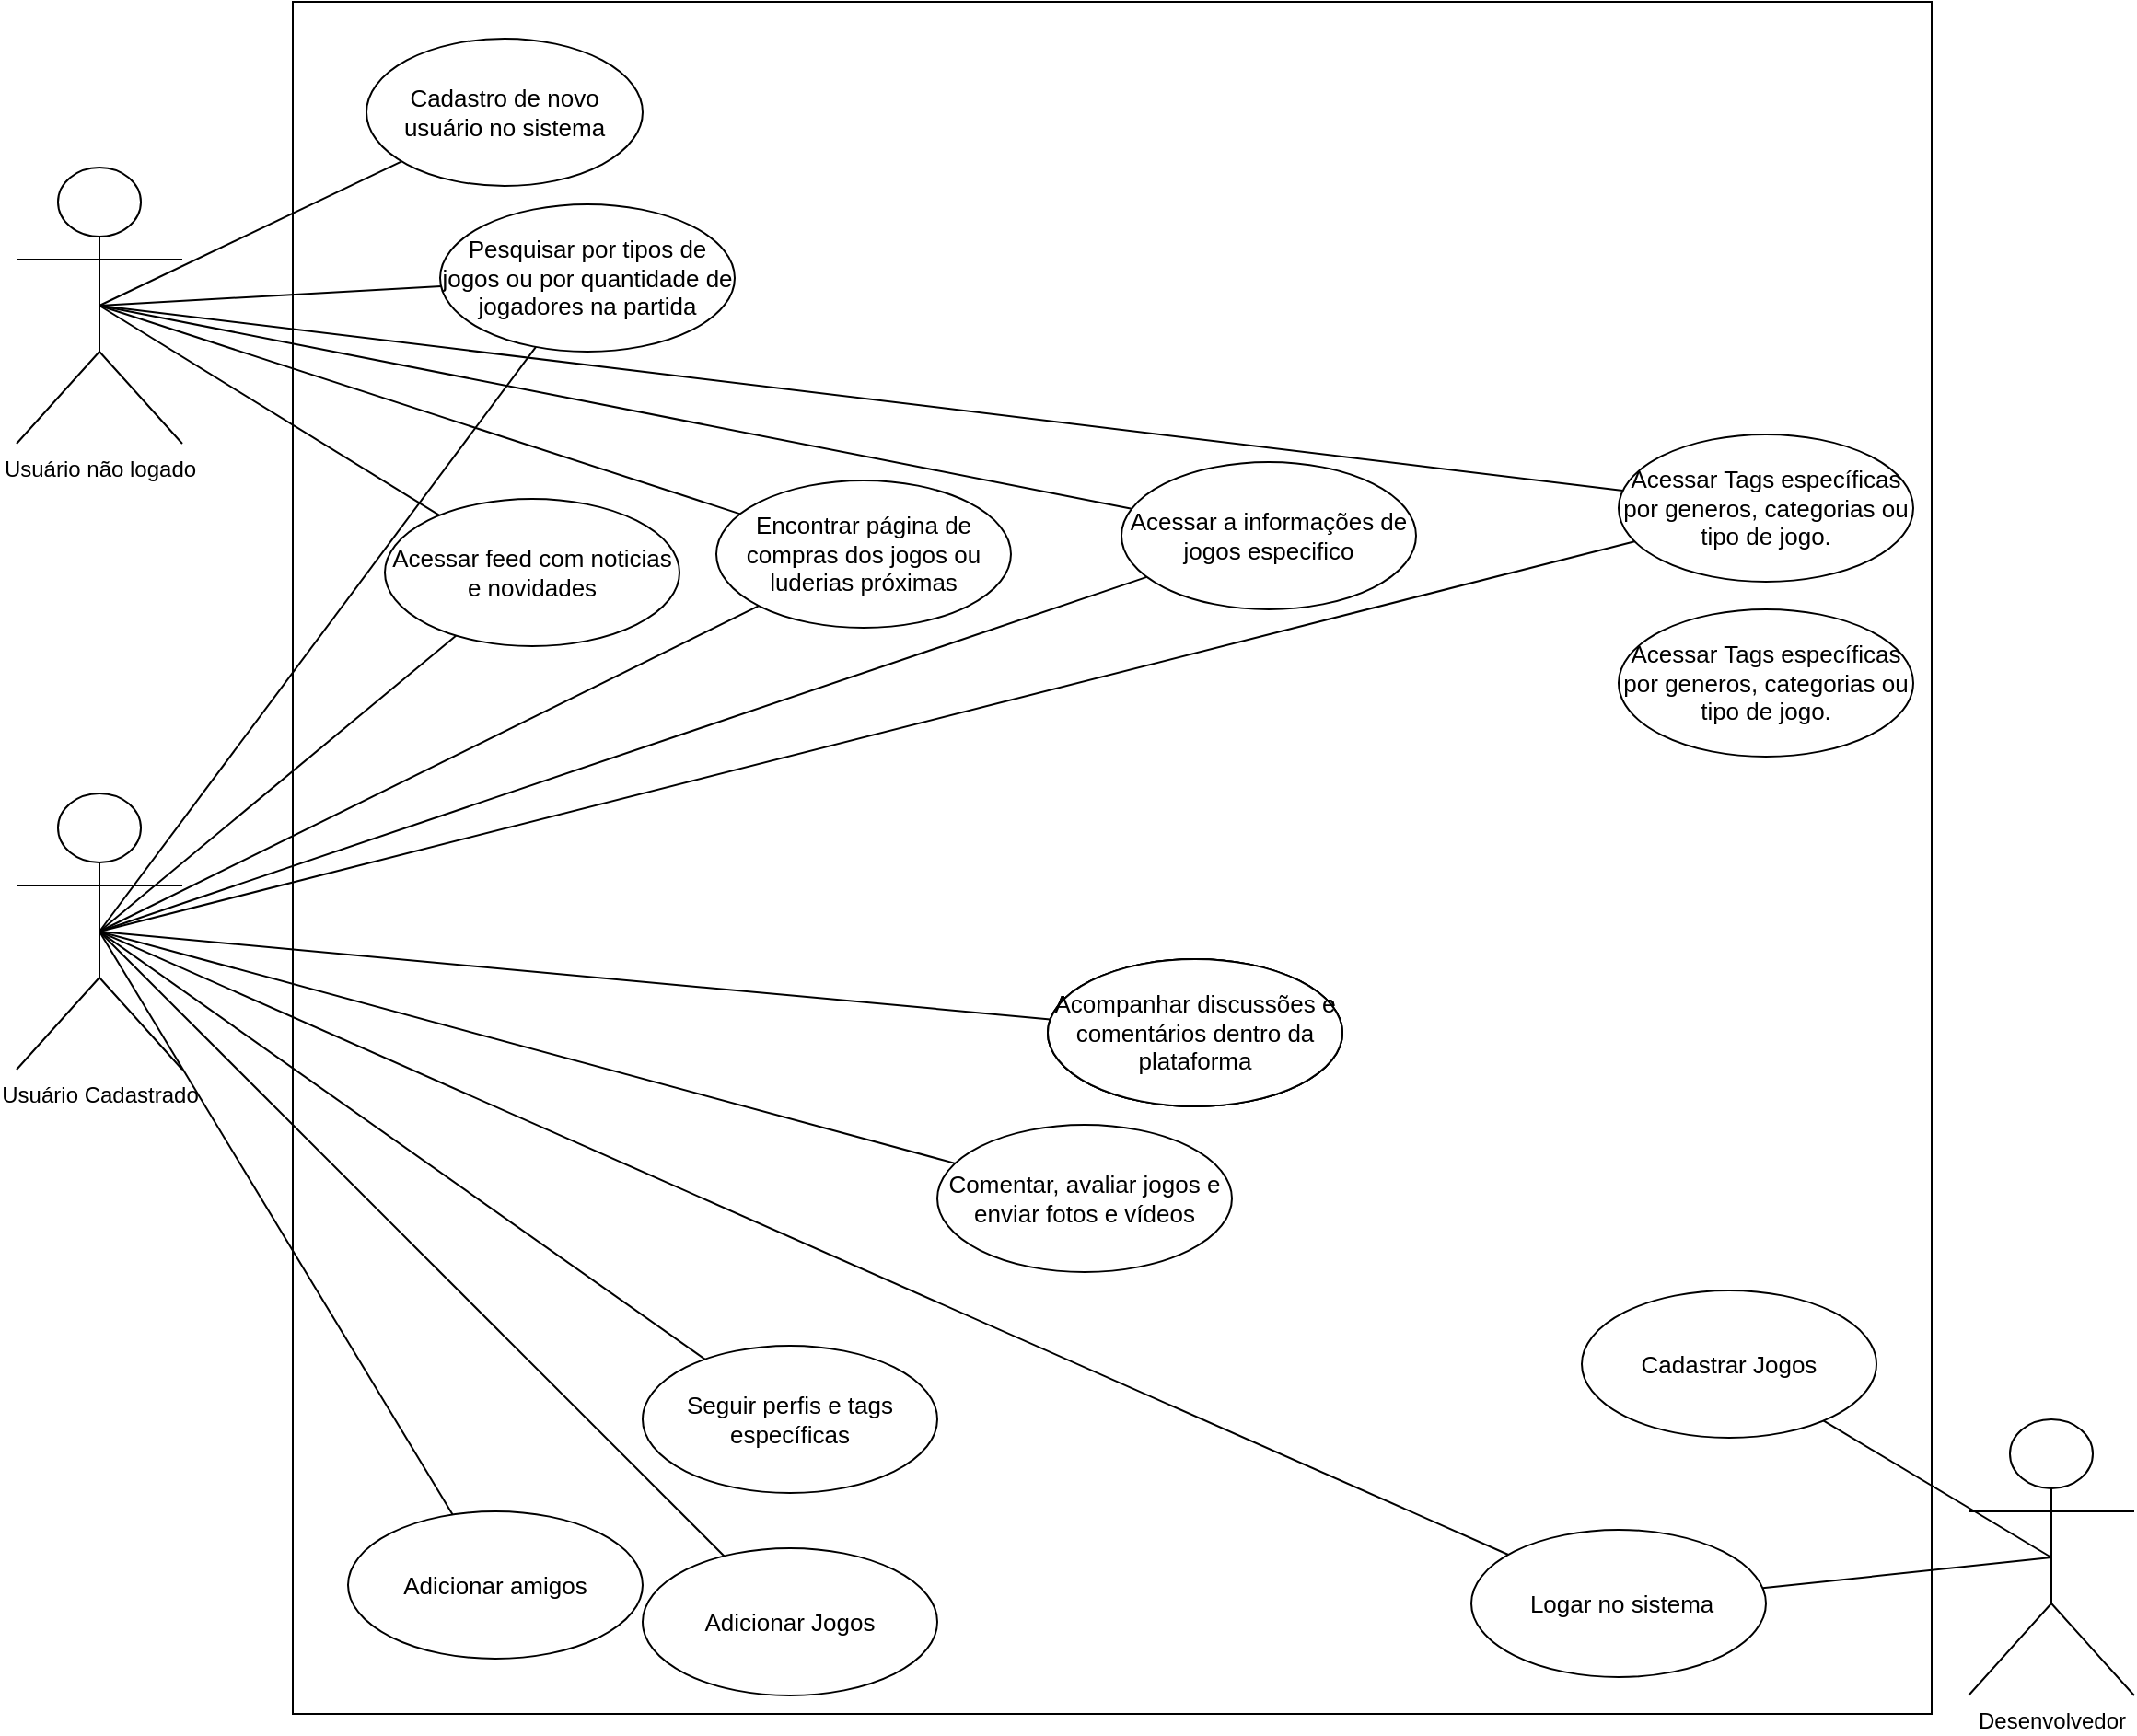 <mxfile version="20.5.1" type="google"><diagram id="x1dlH2nL6q4Hklp1Gjng" name="Page-1"><mxGraphModel grid="1" page="1" gridSize="10" guides="1" tooltips="1" connect="1" arrows="1" fold="1" pageScale="1" pageWidth="3300" pageHeight="2339" background="none" math="0" shadow="0"><root><mxCell id="0"/><mxCell id="1" parent="0"/><mxCell id="pQ0OrkSbs5GA0ekArraV-1" value="Usuário não logado" style="shape=umlActor;verticalLabelPosition=bottom;verticalAlign=top;html=1;outlineConnect=0;" vertex="1" parent="1"><mxGeometry x="130" y="180" width="90" height="150" as="geometry"/></mxCell><mxCell id="pQ0OrkSbs5GA0ekArraV-7" value="" style="rounded=0;whiteSpace=wrap;html=1;sketch=0;fontSize=13;" vertex="1" parent="1"><mxGeometry x="280" y="90" width="890" height="930" as="geometry"/></mxCell><mxCell id="pQ0OrkSbs5GA0ekArraV-3" value="&lt;span id=&quot;docs-internal-guid-3aba2f78-7fff-a651-bed1-e9c985b41fa8&quot; style=&quot;font-size: 13px;&quot;&gt;&lt;span style=&quot;font-size: 13px; font-family: Arial; background-color: transparent; font-variant-numeric: normal; font-variant-east-asian: normal; vertical-align: baseline;&quot;&gt;Cadastro de novo usuário no sistema&lt;/span&gt;&lt;/span&gt;" style="ellipse;whiteSpace=wrap;html=1;fontSize=13;" vertex="1" parent="1"><mxGeometry x="320" y="110" width="150" height="80" as="geometry"/></mxCell><mxCell id="pQ0OrkSbs5GA0ekArraV-4" value="&lt;span id=&quot;docs-internal-guid-21e7f675-7fff-1b1f-76fc-ee7ddbe7daf3&quot;&gt;&lt;p style=&quot;line-height:1.38;margin-top:0pt;margin-bottom:0pt;&quot; dir=&quot;ltr&quot;&gt;&lt;span style=&quot;font-family: Arial; background-color: transparent; font-variant-numeric: normal; font-variant-east-asian: normal; vertical-align: baseline;&quot;&gt;&lt;font style=&quot;font-size: 13px;&quot;&gt;&amp;nbsp;Logar no sistema&lt;/font&gt;&lt;/span&gt;&lt;/p&gt;&lt;/span&gt;" style="ellipse;whiteSpace=wrap;html=1;sketch=0;verticalAlign=middle;" vertex="1" parent="1"><mxGeometry x="920" y="920" width="160" height="80" as="geometry"/></mxCell><mxCell id="pQ0OrkSbs5GA0ekArraV-5" value="&lt;span id=&quot;docs-internal-guid-81555674-7fff-57af-56f9-8541b744040d&quot; style=&quot;font-size: 13px;&quot;&gt;&lt;span style=&quot;font-family: Arial; background-color: transparent; font-variant-numeric: normal; font-variant-east-asian: normal; vertical-align: baseline; font-size: 13px;&quot;&gt;&lt;font style=&quot;font-size: 13px;&quot;&gt;Acessar feed com noticias e novidades&lt;br&gt;&lt;/font&gt;&lt;/span&gt;&lt;/span&gt;" style="ellipse;whiteSpace=wrap;html=1;verticalAlign=middle;fontSize=13;" vertex="1" parent="1"><mxGeometry x="330" y="360" width="160" height="80" as="geometry"/></mxCell><mxCell id="pQ0OrkSbs5GA0ekArraV-10" value="Acessar a informações de jogos especifico" style="ellipse;whiteSpace=wrap;html=1;verticalAlign=middle;fontSize=13;" vertex="1" parent="1"><mxGeometry x="730" y="340" width="160" height="80" as="geometry"/></mxCell><mxCell id="pQ0OrkSbs5GA0ekArraV-11" value="&lt;font face=&quot;Arial&quot;&gt;Acompanhar discussões e comentários dentro da plataforma&lt;/font&gt;" style="ellipse;whiteSpace=wrap;html=1;verticalAlign=middle;fontSize=13;" vertex="1" parent="1"><mxGeometry x="690" y="610" width="160" height="80" as="geometry"/></mxCell><mxCell id="pQ0OrkSbs5GA0ekArraV-12" value="Usuário Cadastrado" style="shape=umlActor;verticalLabelPosition=bottom;verticalAlign=top;html=1;outlineConnect=0;" vertex="1" parent="1"><mxGeometry x="130" y="520" width="90" height="150" as="geometry"/></mxCell><mxCell id="pQ0OrkSbs5GA0ekArraV-14" value="&lt;font face=&quot;Arial&quot;&gt;Comentar, avaliar jogos e enviar fotos e vídeos&lt;/font&gt;" style="ellipse;whiteSpace=wrap;html=1;verticalAlign=middle;fontSize=13;" vertex="1" parent="1"><mxGeometry x="630" y="700" width="160" height="80" as="geometry"/></mxCell><mxCell id="pQ0OrkSbs5GA0ekArraV-15" value="&lt;font face=&quot;Arial&quot;&gt;Seguir perfis e tags específicas&lt;/font&gt;" style="ellipse;whiteSpace=wrap;html=1;verticalAlign=middle;fontSize=13;" vertex="1" parent="1"><mxGeometry x="470" y="820" width="160" height="80" as="geometry"/></mxCell><mxCell id="pQ0OrkSbs5GA0ekArraV-16" value="&lt;font face=&quot;Arial&quot;&gt;Acessar Tags específicas por generos, categorias ou tipo de jogo.&lt;/font&gt;" style="ellipse;whiteSpace=wrap;html=1;verticalAlign=middle;fontSize=13;" vertex="1" parent="1"><mxGeometry x="1000" y="325" width="160" height="80" as="geometry"/></mxCell><mxCell id="pQ0OrkSbs5GA0ekArraV-17" value="&lt;font face=&quot;Arial&quot;&gt;Encontrar página de compras dos jogos ou luderias próximas&lt;/font&gt;" style="ellipse;whiteSpace=wrap;html=1;verticalAlign=middle;fontSize=13;" vertex="1" parent="1"><mxGeometry x="510" y="350" width="160" height="80" as="geometry"/></mxCell><mxCell id="pQ0OrkSbs5GA0ekArraV-18" value="Desenvolvedor" style="shape=umlActor;verticalLabelPosition=bottom;verticalAlign=top;html=1;outlineConnect=0;" vertex="1" parent="1"><mxGeometry x="1190" y="860" width="90" height="150" as="geometry"/></mxCell><mxCell id="pQ0OrkSbs5GA0ekArraV-20" value="&lt;span id=&quot;docs-internal-guid-21e7f675-7fff-1b1f-76fc-ee7ddbe7daf3&quot;&gt;&lt;p style=&quot;line-height:1.38;margin-top:0pt;margin-bottom:0pt;&quot; dir=&quot;ltr&quot;&gt;&lt;span style=&quot;font-family: Arial; background-color: transparent; font-variant-numeric: normal; font-variant-east-asian: normal; vertical-align: baseline;&quot;&gt;&lt;font style=&quot;font-size: 13px;&quot;&gt;Cadastrar Jogos&lt;/font&gt;&lt;/span&gt;&lt;/p&gt;&lt;/span&gt;" style="ellipse;whiteSpace=wrap;html=1;sketch=0;verticalAlign=middle;" vertex="1" parent="1"><mxGeometry x="980" y="790" width="160" height="80" as="geometry"/></mxCell><mxCell id="pQ0OrkSbs5GA0ekArraV-22" value="" style="endArrow=none;html=1;rounded=0;fontSize=13;entryX=0.5;entryY=0.5;entryDx=0;entryDy=0;entryPerimeter=0;" edge="1" parent="1" source="pQ0OrkSbs5GA0ekArraV-20" target="pQ0OrkSbs5GA0ekArraV-18"><mxGeometry width="50" height="50" relative="1" as="geometry"><mxPoint x="830" y="445" as="sourcePoint"/><mxPoint x="880" y="395" as="targetPoint"/></mxGeometry></mxCell><mxCell id="pQ0OrkSbs5GA0ekArraV-23" value="" style="endArrow=none;html=1;rounded=0;fontSize=13;entryX=0.5;entryY=0.5;entryDx=0;entryDy=0;entryPerimeter=0;" edge="1" parent="1" source="pQ0OrkSbs5GA0ekArraV-4" target="pQ0OrkSbs5GA0ekArraV-18"><mxGeometry width="50" height="50" relative="1" as="geometry"><mxPoint x="350" y="410" as="sourcePoint"/><mxPoint x="400" y="360" as="targetPoint"/></mxGeometry></mxCell><mxCell id="pQ0OrkSbs5GA0ekArraV-24" value="" style="endArrow=none;html=1;rounded=0;fontSize=13;exitX=0.5;exitY=0.5;exitDx=0;exitDy=0;exitPerimeter=0;" edge="1" parent="1" source="pQ0OrkSbs5GA0ekArraV-12" target="pQ0OrkSbs5GA0ekArraV-14"><mxGeometry width="50" height="50" relative="1" as="geometry"><mxPoint x="350" y="410" as="sourcePoint"/><mxPoint x="400" y="360" as="targetPoint"/></mxGeometry></mxCell><mxCell id="pQ0OrkSbs5GA0ekArraV-25" value="" style="endArrow=none;html=1;rounded=0;fontSize=13;exitX=0.5;exitY=0.5;exitDx=0;exitDy=0;exitPerimeter=0;" edge="1" parent="1" source="pQ0OrkSbs5GA0ekArraV-12" target="pQ0OrkSbs5GA0ekArraV-4"><mxGeometry width="50" height="50" relative="1" as="geometry"><mxPoint x="170" y="550" as="sourcePoint"/><mxPoint x="220" y="500" as="targetPoint"/></mxGeometry></mxCell><mxCell id="pQ0OrkSbs5GA0ekArraV-27" value="" style="endArrow=none;html=1;rounded=0;fontSize=13;exitX=0.5;exitY=0.5;exitDx=0;exitDy=0;exitPerimeter=0;" edge="1" parent="1" source="pQ0OrkSbs5GA0ekArraV-12" target="pQ0OrkSbs5GA0ekArraV-15"><mxGeometry width="50" height="50" relative="1" as="geometry"><mxPoint x="370" y="540" as="sourcePoint"/><mxPoint x="420" y="490" as="targetPoint"/></mxGeometry></mxCell><mxCell id="pQ0OrkSbs5GA0ekArraV-28" value="" style="endArrow=none;html=1;rounded=0;fontSize=13;exitX=0.5;exitY=0.5;exitDx=0;exitDy=0;exitPerimeter=0;" edge="1" parent="1" source="pQ0OrkSbs5GA0ekArraV-1" target="pQ0OrkSbs5GA0ekArraV-17"><mxGeometry width="50" height="50" relative="1" as="geometry"><mxPoint x="210" y="440" as="sourcePoint"/><mxPoint x="260" y="390" as="targetPoint"/></mxGeometry></mxCell><mxCell id="pQ0OrkSbs5GA0ekArraV-29" value="" style="endArrow=none;html=1;rounded=0;fontSize=13;exitX=0.5;exitY=0.5;exitDx=0;exitDy=0;exitPerimeter=0;" edge="1" parent="1" source="pQ0OrkSbs5GA0ekArraV-1" target="pQ0OrkSbs5GA0ekArraV-5"><mxGeometry width="50" height="50" relative="1" as="geometry"><mxPoint x="210" y="440" as="sourcePoint"/><mxPoint x="260" y="390" as="targetPoint"/></mxGeometry></mxCell><mxCell id="pQ0OrkSbs5GA0ekArraV-32" value="" style="endArrow=none;html=1;rounded=0;fontSize=13;exitX=0.5;exitY=0.5;exitDx=0;exitDy=0;exitPerimeter=0;" edge="1" parent="1" source="pQ0OrkSbs5GA0ekArraV-1" target="pQ0OrkSbs5GA0ekArraV-16"><mxGeometry width="50" height="50" relative="1" as="geometry"><mxPoint x="210" y="440" as="sourcePoint"/><mxPoint x="260" y="390" as="targetPoint"/></mxGeometry></mxCell><mxCell id="pQ0OrkSbs5GA0ekArraV-33" value="" style="endArrow=none;html=1;rounded=0;fontSize=13;exitX=0.5;exitY=0.5;exitDx=0;exitDy=0;exitPerimeter=0;" edge="1" parent="1" source="pQ0OrkSbs5GA0ekArraV-1" target="pQ0OrkSbs5GA0ekArraV-10"><mxGeometry width="50" height="50" relative="1" as="geometry"><mxPoint x="210" y="440" as="sourcePoint"/><mxPoint x="260" y="390" as="targetPoint"/></mxGeometry></mxCell><mxCell id="pQ0OrkSbs5GA0ekArraV-34" value="" style="endArrow=none;html=1;rounded=0;fontSize=13;exitX=0.5;exitY=0.5;exitDx=0;exitDy=0;exitPerimeter=0;" edge="1" parent="1" source="pQ0OrkSbs5GA0ekArraV-1" target="pQ0OrkSbs5GA0ekArraV-3"><mxGeometry width="50" height="50" relative="1" as="geometry"><mxPoint x="210" y="440" as="sourcePoint"/><mxPoint x="260" y="390" as="targetPoint"/></mxGeometry></mxCell><mxCell id="pQ0OrkSbs5GA0ekArraV-35" value="" style="endArrow=none;html=1;rounded=0;fontSize=13;exitX=0.5;exitY=0.5;exitDx=0;exitDy=0;exitPerimeter=0;" edge="1" parent="1" source="pQ0OrkSbs5GA0ekArraV-12" target="pQ0OrkSbs5GA0ekArraV-17"><mxGeometry width="50" height="50" relative="1" as="geometry"><mxPoint x="350" y="410" as="sourcePoint"/><mxPoint x="400" y="360" as="targetPoint"/></mxGeometry></mxCell><mxCell id="pQ0OrkSbs5GA0ekArraV-36" value="" style="endArrow=none;html=1;rounded=0;fontSize=13;exitX=0.5;exitY=0.5;exitDx=0;exitDy=0;exitPerimeter=0;" edge="1" parent="1" source="pQ0OrkSbs5GA0ekArraV-12" target="pQ0OrkSbs5GA0ekArraV-16"><mxGeometry width="50" height="50" relative="1" as="geometry"><mxPoint x="350" y="410" as="sourcePoint"/><mxPoint x="400" y="360" as="targetPoint"/></mxGeometry></mxCell><mxCell id="pQ0OrkSbs5GA0ekArraV-37" value="" style="endArrow=none;html=1;rounded=0;fontSize=13;exitX=0.5;exitY=0.5;exitDx=0;exitDy=0;exitPerimeter=0;" edge="1" parent="1" source="pQ0OrkSbs5GA0ekArraV-12" target="pQ0OrkSbs5GA0ekArraV-10"><mxGeometry width="50" height="50" relative="1" as="geometry"><mxPoint x="350" y="410" as="sourcePoint"/><mxPoint x="400" y="360" as="targetPoint"/></mxGeometry></mxCell><mxCell id="pQ0OrkSbs5GA0ekArraV-38" value="" style="endArrow=none;html=1;rounded=0;fontSize=13;exitX=0.5;exitY=0.5;exitDx=0;exitDy=0;exitPerimeter=0;" edge="1" parent="1" source="pQ0OrkSbs5GA0ekArraV-12" target="pQ0OrkSbs5GA0ekArraV-11"><mxGeometry width="50" height="50" relative="1" as="geometry"><mxPoint x="350" y="410" as="sourcePoint"/><mxPoint x="400" y="360" as="targetPoint"/></mxGeometry></mxCell><mxCell id="pQ0OrkSbs5GA0ekArraV-39" value="" style="endArrow=none;html=1;rounded=0;fontSize=13;exitX=0.5;exitY=0.5;exitDx=0;exitDy=0;exitPerimeter=0;" edge="1" parent="1" source="pQ0OrkSbs5GA0ekArraV-12" target="pQ0OrkSbs5GA0ekArraV-5"><mxGeometry width="50" height="50" relative="1" as="geometry"><mxPoint x="350" y="410" as="sourcePoint"/><mxPoint x="400" y="360" as="targetPoint"/></mxGeometry></mxCell><mxCell id="pQ0OrkSbs5GA0ekArraV-40" value="&lt;font face=&quot;Arial&quot;&gt;Adicionar amigos&lt;/font&gt;" style="ellipse;whiteSpace=wrap;html=1;verticalAlign=middle;fontSize=13;" vertex="1" parent="1"><mxGeometry x="310" y="910" width="160" height="80" as="geometry"/></mxCell><mxCell id="pQ0OrkSbs5GA0ekArraV-41" value="" style="endArrow=none;html=1;rounded=0;fontSize=13;exitX=0.5;exitY=0.5;exitDx=0;exitDy=0;exitPerimeter=0;" edge="1" parent="1" source="pQ0OrkSbs5GA0ekArraV-12" target="pQ0OrkSbs5GA0ekArraV-40"><mxGeometry width="50" height="50" relative="1" as="geometry"><mxPoint x="350" y="410" as="sourcePoint"/><mxPoint x="400" y="360" as="targetPoint"/></mxGeometry></mxCell><mxCell id="JD5zyQmGhoZ0uoSzXsbg-3" value="&lt;font face=&quot;Arial&quot;&gt;Acompanhar discussões e comentários dentro da plataforma&lt;/font&gt;" style="ellipse;whiteSpace=wrap;html=1;verticalAlign=middle;fontSize=13;" vertex="1" parent="1"><mxGeometry x="690" y="610" width="160" height="80" as="geometry"/></mxCell><mxCell id="JD5zyQmGhoZ0uoSzXsbg-9" value="&lt;font face=&quot;Arial&quot;&gt;Acompanhar discussões e comentários dentro da plataforma&lt;/font&gt;" style="ellipse;whiteSpace=wrap;html=1;verticalAlign=middle;fontSize=13;" vertex="1" parent="1"><mxGeometry x="690" y="610" width="160" height="80" as="geometry"/></mxCell><mxCell id="ljSDTSO33yzro__j_zM7-1" value="&lt;span id=&quot;docs-internal-guid-81555674-7fff-57af-56f9-8541b744040d&quot; style=&quot;font-size: 13px;&quot;&gt;&lt;span style=&quot;font-family: Arial; background-color: transparent; font-variant-numeric: normal; font-variant-east-asian: normal; vertical-align: baseline; font-size: 13px;&quot;&gt;&lt;font style=&quot;font-size: 13px;&quot;&gt;Pesquisar por tipos de jogos ou por quantidade de jogadores na partida&lt;br&gt;&lt;/font&gt;&lt;/span&gt;&lt;/span&gt;" style="ellipse;whiteSpace=wrap;html=1;verticalAlign=middle;fontSize=13;" vertex="1" parent="1"><mxGeometry x="360" y="200" width="160" height="80" as="geometry"/></mxCell><mxCell id="ljSDTSO33yzro__j_zM7-2" value="" style="endArrow=none;html=1;rounded=0;fontSize=13;exitX=0.5;exitY=0.5;exitDx=0;exitDy=0;exitPerimeter=0;" edge="1" parent="1" source="pQ0OrkSbs5GA0ekArraV-1" target="ljSDTSO33yzro__j_zM7-1"><mxGeometry width="50" height="50" relative="1" as="geometry"><mxPoint x="210" y="440" as="sourcePoint"/><mxPoint x="260" y="390" as="targetPoint"/></mxGeometry></mxCell><mxCell id="ljSDTSO33yzro__j_zM7-4" value="" style="endArrow=none;html=1;rounded=0;fontSize=13;exitX=0.5;exitY=0.5;exitDx=0;exitDy=0;exitPerimeter=0;" edge="1" parent="1" source="pQ0OrkSbs5GA0ekArraV-12" target="ljSDTSO33yzro__j_zM7-1"><mxGeometry width="50" height="50" relative="1" as="geometry"><mxPoint x="350" y="410" as="sourcePoint"/><mxPoint x="400" y="360" as="targetPoint"/></mxGeometry></mxCell><mxCell id="ljSDTSO33yzro__j_zM7-6" value="&lt;font face=&quot;Arial&quot;&gt;Adicionar Jogos&lt;/font&gt;" style="ellipse;whiteSpace=wrap;html=1;verticalAlign=middle;fontSize=13;" vertex="1" parent="1"><mxGeometry x="470" y="930" width="160" height="80" as="geometry"/></mxCell><mxCell id="ljSDTSO33yzro__j_zM7-7" value="" style="endArrow=none;html=1;rounded=0;fontSize=13;exitX=0.5;exitY=0.5;exitDx=0;exitDy=0;exitPerimeter=0;" edge="1" parent="1" source="pQ0OrkSbs5GA0ekArraV-12" target="ljSDTSO33yzro__j_zM7-6"><mxGeometry width="50" height="50" relative="1" as="geometry"><mxPoint x="350" y="410" as="sourcePoint"/><mxPoint x="400" y="360" as="targetPoint"/></mxGeometry></mxCell><mxCell id="ljSDTSO33yzro__j_zM7-8" value="&lt;font face=&quot;Arial&quot;&gt;Acessar Tags específicas por generos, categorias ou tipo de jogo.&lt;/font&gt;" style="ellipse;whiteSpace=wrap;html=1;verticalAlign=middle;fontSize=13;" vertex="1" parent="1"><mxGeometry x="1000" y="420" width="160" height="80" as="geometry"/></mxCell></root></mxGraphModel></diagram></mxfile>